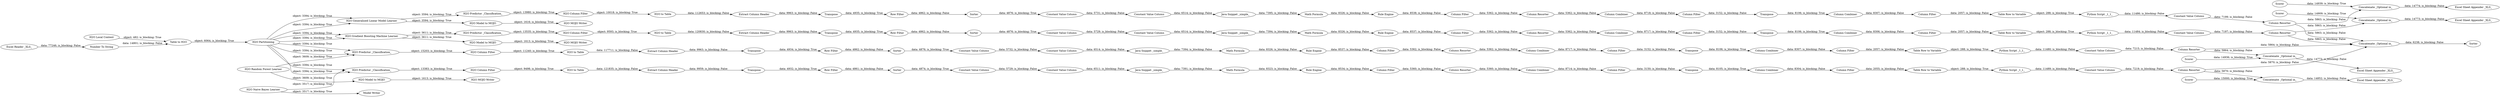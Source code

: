 digraph {
	"1701139511433388956_540" [label="Column Combiner"]
	"1701139511433388956_545" [label="Column Combiner"]
	"-532186398782038632_542" [label="Constant Value Column"]
	"-532186398782038632_550" [label="Table Row to Variable"]
	"171010702308967959_550" [label="Table Row to Variable"]
	"-5114018983727284446_555" [label="Constant Value Column"]
	"-1287311341413806108_536" [label=Transpose]
	"171010702308967959_538" [label=Sorter]
	"-532186398782038632_537" [label="Row Filter"]
	"-2734469725856298068_489" [label="H2O to Table"]
	"-532186398782038632_539" [label=Transpose]
	"5122855929554660134_496" [label="H2O Predictor _Classification_"]
	"-2734469725856298068_492" [label="H2O Model to MOJO"]
	"8644305577422430201_565" [label=Sorter]
	"8644305577422430201_477" [label="H2O Partitioning"]
	"7034268378524299700_555" [label="Constant Value Column"]
	"1701139511433388956_547" [label="Java Snippet _simple_"]
	"1927391631483462401_490" [label="H2O Predictor _Classification_"]
	"5122855929554660134_513" [label="Model Writer"]
	"1701139511433388956_543" [label="Column Resorter"]
	"171010702308967959_544" [label="Column Filter"]
	"-5800042291341538305_537" [label="Excel Sheet Appender _XLS_"]
	"171010702308967959_542" [label="Constant Value Column"]
	"-5114018983727284446_488" [label=Scorer]
	"-1287311341413806108_544" [label="Column Filter"]
	"-1287311341413806108_542" [label="Constant Value Column"]
	"1927391631483462401_491" [label="H2O MOJO Writer"]
	"171010702308967959_539" [label=Transpose]
	"-5114018983727284446_556" [label="Column Resorter"]
	"-5800042291341538305_509" [label="Concatenate _Optional in_"]
	"5122855929554660134_495" [label="H2O to Table"]
	"171010702308967959_551" [label="Column Filter"]
	"1701139511433388956_544" [label="Column Filter"]
	"8644305577422430201_563" [label="Concatenate _Optional in_"]
	"-532186398782038632_541" [label="Constant Value Column"]
	"-532186398782038632_551" [label="Column Filter"]
	"-1287311341413806108_548" [label="Rule Engine"]
	"-5114018983727284446_528" [label="Python Script _1_1_"]
	"171010702308967959_541" [label="Constant Value Column"]
	"171010702308967959_545" [label="Column Combiner"]
	"2781254096828095973_502" [label="H2O Column Filter"]
	"1701139511433388956_548" [label="Rule Engine"]
	"171010702308967959_536" [label=Transpose]
	"171010702308967959_537" [label="Row Filter"]
	"-1287311341413806108_546" [label="Math Formula"]
	"1927391631483462401_558" [label="H2O Random Forest Learner"]
	"-2734469725856298068_501" [label="H2O Column Filter"]
	"-5800042291341538305_556" [label="Column Resorter"]
	"-1287311341413806108_545" [label="Column Combiner"]
	"-1287311341413806108_543" [label="Column Resorter"]
	"8633583184118519378_555" [label="Constant Value Column"]
	"-532186398782038632_548" [label="Rule Engine"]
	"8644305577422430201_473" [label="H2O Local Context"]
	"-1287311341413806108_541" [label="Constant Value Column"]
	"2781254096828095973_561" [label="H2O Gradient Boosting Machine Learner"]
	"-532186398782038632_547" [label="Java Snippet _simple_"]
	"1701139511433388956_537" [label="Row Filter"]
	"-2734469725856298068_487" [label="H2O Generalized Linear Model Learner"]
	"-532186398782038632_540" [label="Column Combiner"]
	"-532186398782038632_549" [label="Column Filter"]
	"1927391631483462401_501" [label="H2O Column Filter"]
	"-1287311341413806108_538" [label=Sorter]
	"1927391631483462401_489" [label="H2O to Table"]
	"-5114018983727284446_509" [label="Concatenate _Optional in_"]
	"8633583184118519378_556" [label="Column Resorter"]
	"171010702308967959_549" [label="Column Filter"]
	"-1287311341413806108_547" [label="Java Snippet _simple_"]
	"1701139511433388956_542" [label="Constant Value Column"]
	"-2734469725856298068_491" [label="H2O MOJO Writer"]
	"7034268378524299700_509" [label="Concatenate _Optional in_"]
	"-5800042291341538305_555" [label="Constant Value Column"]
	"-1287311341413806108_535" [label="Extract Column Header"]
	"-532186398782038632_545" [label="Column Combiner"]
	"8633583184118519378_509" [label="Concatenate _Optional in_"]
	"171010702308967959_543" [label="Column Resorter"]
	"-532186398782038632_535" [label="Extract Column Header"]
	"-532186398782038632_536" [label=Transpose]
	"-1287311341413806108_537" [label="Row Filter"]
	"8633583184118519378_537" [label="Excel Sheet Appender _XLS_"]
	"-1287311341413806108_539" [label=Transpose]
	"-5800042291341538305_528" [label="Python Script _1_1_"]
	"7034268378524299700_537" [label="Excel Sheet Appender _XLS_"]
	"1701139511433388956_536" [label=Transpose]
	"8644305577422430201_475" [label="Excel Reader _XLS_"]
	"5122855929554660134_505" [label="H2O Column Filter"]
	"1701139511433388956_541" [label="Constant Value Column"]
	"2781254096828095973_486" [label="H2O to Table"]
	"8644305577422430201_476" [label="Number To String"]
	"1701139511433388956_535" [label="Extract Column Header"]
	"-532186398782038632_544" [label="Column Filter"]
	"171010702308967959_540" [label="Column Combiner"]
	"2781254096828095973_508" [label="H2O MOJO Writer"]
	"2781254096828095973_485" [label="H2O Predictor _Classification_"]
	"8644305577422430201_474" [label="Table to H2O"]
	"171010702308967959_546" [label="Math Formula"]
	"-5800042291341538305_488" [label=Scorer]
	"-5114018983727284446_537" [label="Excel Sheet Appender _XLS_"]
	"1701139511433388956_538" [label=Sorter]
	"8633583184118519378_488" [label=Scorer]
	"8633583184118519378_528" [label="Python Script _1_1_"]
	"-532186398782038632_543" [label="Column Resorter"]
	"-1287311341413806108_549" [label="Column Filter"]
	"171010702308967959_547" [label="Java Snippet _simple_"]
	"1927391631483462401_492" [label="H2O Model to MOJO"]
	"-2734469725856298068_490" [label="H2O Predictor _Classification_"]
	"1701139511433388956_551" [label="Column Filter"]
	"7034268378524299700_488" [label=Scorer]
	"5122855929554660134_493" [label="H2O Naive Bayes Learner"]
	"-532186398782038632_538" [label=Sorter]
	"171010702308967959_535" [label="Extract Column Header"]
	"2781254096828095973_507" [label="H2O Model to MOJO"]
	"-532186398782038632_546" [label="Math Formula"]
	"-1287311341413806108_540" [label="Column Combiner"]
	"-1287311341413806108_550" [label="Table Row to Variable"]
	"7034268378524299700_556" [label="Column Resorter"]
	"171010702308967959_548" [label="Rule Engine"]
	"1701139511433388956_539" [label=Transpose]
	"1701139511433388956_546" [label="Math Formula"]
	"1701139511433388956_550" [label="Table Row to Variable"]
	"7034268378524299700_528" [label="Python Script _1_1_"]
	"-1287311341413806108_551" [label="Column Filter"]
	"1701139511433388956_549" [label="Column Filter"]
	"-532186398782038632_535" -> "-532186398782038632_536" [label="data: 9963; is_blocking: False"]
	"8644305577422430201_477" -> "1927391631483462401_490" [label="object: 3394; is_blocking: True"]
	"-5800042291341538305_556" -> "8644305577422430201_563" [label="data: 5863; is_blocking: False"]
	"8644305577422430201_477" -> "-2734469725856298068_487" [label="object: 3394; is_blocking: True"]
	"171010702308967959_543" -> "171010702308967959_540" [label="data: 5362; is_blocking: False"]
	"7034268378524299700_488" -> "7034268378524299700_509" [label="data: 15000; is_blocking: True"]
	"-1287311341413806108_538" -> "-1287311341413806108_541" [label="data: 4876; is_blocking: True"]
	"8633583184118519378_488" -> "8633583184118519378_509" [label="data: 14909; is_blocking: True"]
	"-532186398782038632_551" -> "-532186398782038632_550" [label="data: 2057; is_blocking: False"]
	"-5114018983727284446_555" -> "-5114018983727284446_556" [label="data: 7215; is_blocking: False"]
	"8644305577422430201_563" -> "8644305577422430201_565" [label="data: 6238; is_blocking: False"]
	"1701139511433388956_542" -> "1701139511433388956_547" [label="data: 6511; is_blocking: False"]
	"7034268378524299700_556" -> "8644305577422430201_563" [label="data: 5870; is_blocking: False"]
	"1701139511433388956_548" -> "1701139511433388956_549" [label="data: 8534; is_blocking: False"]
	"-1287311341413806108_536" -> "-1287311341413806108_537" [label="data: 4935; is_blocking: True"]
	"-5114018983727284446_528" -> "-5114018983727284446_555" [label="data: 11480; is_blocking: False"]
	"1701139511433388956_540" -> "1701139511433388956_544" [label="data: 8714; is_blocking: False"]
	"1927391631483462401_492" -> "1927391631483462401_491" [label="object: 1613; is_blocking: True"]
	"1701139511433388956_547" -> "1701139511433388956_546" [label="data: 7391; is_blocking: False"]
	"-1287311341413806108_550" -> "-5800042291341538305_528" [label="object: 288; is_blocking: True"]
	"8644305577422430201_475" -> "8644305577422430201_476" [label="data: 77246; is_blocking: False"]
	"-1287311341413806108_543" -> "-1287311341413806108_540" [label="data: 5362; is_blocking: False"]
	"1701139511433388956_539" -> "1701139511433388956_545" [label="data: 8105; is_blocking: True"]
	"-2734469725856298068_487" -> "-2734469725856298068_492" [label="object: 3594; is_blocking: True"]
	"-1287311341413806108_544" -> "-1287311341413806108_539" [label="data: 3152; is_blocking: False"]
	"171010702308967959_548" -> "171010702308967959_549" [label="data: 8537; is_blocking: False"]
	"-1287311341413806108_541" -> "-1287311341413806108_542" [label="data: 5731; is_blocking: False"]
	"-2734469725856298068_492" -> "-2734469725856298068_491" [label="object: 1616; is_blocking: True"]
	"1701139511433388956_541" -> "1701139511433388956_542" [label="data: 5729; is_blocking: False"]
	"1927391631483462401_490" -> "1927391631483462401_501" [label="object: 15203; is_blocking: True"]
	"5122855929554660134_496" -> "5122855929554660134_505" [label="object: 13383; is_blocking: True"]
	"8633583184118519378_556" -> "8644305577422430201_563" [label="data: 5863; is_blocking: False"]
	"-5114018983727284446_509" -> "-5114018983727284446_537" [label="data: 14773; is_blocking: False"]
	"-1287311341413806108_539" -> "-1287311341413806108_545" [label="data: 8106; is_blocking: True"]
	"5122855929554660134_505" -> "5122855929554660134_495" [label="object: 9498; is_blocking: True"]
	"171010702308967959_549" -> "171010702308967959_543" [label="data: 5362; is_blocking: False"]
	"8644305577422430201_477" -> "5122855929554660134_496" [label="object: 3394; is_blocking: True"]
	"-5800042291341538305_509" -> "-5800042291341538305_537" [label="data: 14774; is_blocking: False"]
	"8644305577422430201_477" -> "2781254096828095973_561" [label="object: 3394; is_blocking: True"]
	"-2734469725856298068_487" -> "-2734469725856298068_490" [label="object: 3594; is_blocking: True"]
	"1927391631483462401_558" -> "1927391631483462401_490" [label="object: 3609; is_blocking: True"]
	"7034268378524299700_528" -> "7034268378524299700_555" [label="data: 11489; is_blocking: False"]
	"7034268378524299700_555" -> "7034268378524299700_556" [label="data: 7219; is_blocking: False"]
	"-532186398782038632_536" -> "-532186398782038632_537" [label="data: 4934; is_blocking: True"]
	"171010702308967959_545" -> "171010702308967959_551" [label="data: 8306; is_blocking: False"]
	"8633583184118519378_555" -> "8633583184118519378_556" [label="data: 7197; is_blocking: False"]
	"1701139511433388956_546" -> "1701139511433388956_548" [label="data: 8323; is_blocking: False"]
	"171010702308967959_539" -> "171010702308967959_545" [label="data: 8106; is_blocking: True"]
	"5122855929554660134_493" -> "5122855929554660134_513" [label="object: 3517; is_blocking: True"]
	"-2734469725856298068_490" -> "-2734469725856298068_501" [label="object: 13980; is_blocking: True"]
	"1701139511433388956_543" -> "1701139511433388956_540" [label="data: 5360; is_blocking: False"]
	"-5114018983727284446_556" -> "-5114018983727284446_509" [label="data: 5864; is_blocking: False"]
	"-532186398782038632_548" -> "-532186398782038632_549" [label="data: 8537; is_blocking: False"]
	"-532186398782038632_547" -> "-532186398782038632_546" [label="data: 7394; is_blocking: False"]
	"-532186398782038632_550" -> "-5114018983727284446_528" [label="object: 288; is_blocking: True"]
	"-1287311341413806108_542" -> "-1287311341413806108_547" [label="data: 6514; is_blocking: False"]
	"-5114018983727284446_556" -> "8644305577422430201_563" [label="data: 5864; is_blocking: False"]
	"-2734469725856298068_489" -> "-1287311341413806108_535" [label="data: 112653; is_blocking: False"]
	"171010702308967959_537" -> "171010702308967959_538" [label="data: 4862; is_blocking: False"]
	"-1287311341413806108_547" -> "-1287311341413806108_546" [label="data: 7395; is_blocking: False"]
	"-5800042291341538305_488" -> "-5800042291341538305_509" [label="data: 14939; is_blocking: True"]
	"2781254096828095973_561" -> "2781254096828095973_485" [label="object: 3611; is_blocking: True"]
	"5122855929554660134_495" -> "1701139511433388956_535" [label="data: 121835; is_blocking: False"]
	"8644305577422430201_477" -> "-2734469725856298068_487" [label="object: 3394; is_blocking: True"]
	"2781254096828095973_486" -> "171010702308967959_535" [label="data: 120830; is_blocking: False"]
	"1701139511433388956_545" -> "1701139511433388956_551" [label="data: 8304; is_blocking: False"]
	"-532186398782038632_549" -> "-532186398782038632_543" [label="data: 5362; is_blocking: False"]
	"7034268378524299700_556" -> "7034268378524299700_509" [label="data: 5870; is_blocking: False"]
	"171010702308967959_541" -> "171010702308967959_542" [label="data: 5729; is_blocking: False"]
	"-532186398782038632_538" -> "-532186398782038632_541" [label="data: 4876; is_blocking: True"]
	"-532186398782038632_541" -> "-532186398782038632_542" [label="data: 5732; is_blocking: False"]
	"171010702308967959_551" -> "171010702308967959_550" [label="data: 2057; is_blocking: False"]
	"-1287311341413806108_537" -> "-1287311341413806108_538" [label="data: 4862; is_blocking: False"]
	"1701139511433388956_551" -> "1701139511433388956_550" [label="data: 2055; is_blocking: False"]
	"8644305577422430201_477" -> "1927391631483462401_490" [label="object: 3394; is_blocking: True"]
	"1927391631483462401_501" -> "1927391631483462401_489" [label="object: 11240; is_blocking: True"]
	"171010702308967959_547" -> "171010702308967959_546" [label="data: 7394; is_blocking: False"]
	"2781254096828095973_502" -> "2781254096828095973_486" [label="object: 9593; is_blocking: True"]
	"171010702308967959_540" -> "171010702308967959_544" [label="data: 8717; is_blocking: False"]
	"-1287311341413806108_546" -> "-1287311341413806108_548" [label="data: 8326; is_blocking: False"]
	"-1287311341413806108_545" -> "-1287311341413806108_551" [label="data: 8307; is_blocking: False"]
	"2781254096828095973_561" -> "2781254096828095973_507" [label="object: 3611; is_blocking: True"]
	"-532186398782038632_542" -> "-532186398782038632_547" [label="data: 6514; is_blocking: False"]
	"-1287311341413806108_551" -> "-1287311341413806108_550" [label="data: 2057; is_blocking: False"]
	"171010702308967959_544" -> "171010702308967959_539" [label="data: 3152; is_blocking: False"]
	"8644305577422430201_473" -> "8644305577422430201_474" [label="object: 482; is_blocking: True"]
	"1701139511433388956_538" -> "1701139511433388956_541" [label="data: 4874; is_blocking: True"]
	"5122855929554660134_493" -> "5122855929554660134_496" [label="object: 3517; is_blocking: True"]
	"1927391631483462401_558" -> "1927391631483462401_492" [label="object: 3609; is_blocking: True"]
	"-5800042291341538305_528" -> "-5800042291341538305_555" [label="data: 11486; is_blocking: False"]
	"8633583184118519378_528" -> "8633583184118519378_555" [label="data: 11484; is_blocking: False"]
	"8633583184118519378_556" -> "8633583184118519378_509" [label="data: 5863; is_blocking: False"]
	"-1287311341413806108_540" -> "-1287311341413806108_544" [label="data: 8718; is_blocking: False"]
	"-5800042291341538305_556" -> "-5800042291341538305_509" [label="data: 5863; is_blocking: False"]
	"2781254096828095973_507" -> "2781254096828095973_508" [label="object: 1613; is_blocking: True"]
	"7034268378524299700_509" -> "7034268378524299700_537" [label="data: 14852; is_blocking: False"]
	"8633583184118519378_509" -> "8633583184118519378_537" [label="data: 14773; is_blocking: False"]
	"-532186398782038632_543" -> "-532186398782038632_540" [label="data: 5362; is_blocking: False"]
	"171010702308967959_542" -> "171010702308967959_547" [label="data: 6514; is_blocking: False"]
	"171010702308967959_538" -> "171010702308967959_541" [label="data: 4876; is_blocking: True"]
	"171010702308967959_546" -> "171010702308967959_548" [label="data: 8326; is_blocking: False"]
	"-5800042291341538305_555" -> "-5800042291341538305_556" [label="data: 7199; is_blocking: False"]
	"8644305577422430201_474" -> "8644305577422430201_477" [label="object: 6064; is_blocking: True"]
	"1701139511433388956_536" -> "1701139511433388956_537" [label="data: 4932; is_blocking: True"]
	"-532186398782038632_539" -> "-532186398782038632_545" [label="data: 8106; is_blocking: True"]
	"8644305577422430201_477" -> "2781254096828095973_561" [label="object: 3394; is_blocking: True"]
	"-532186398782038632_540" -> "-532186398782038632_544" [label="data: 8717; is_blocking: False"]
	"-532186398782038632_544" -> "-532186398782038632_539" [label="data: 3152; is_blocking: False"]
	"-2734469725856298068_501" -> "-2734469725856298068_489" [label="object: 10018; is_blocking: True"]
	"8644305577422430201_477" -> "5122855929554660134_496" [label="object: 3394; is_blocking: True"]
	"-1287311341413806108_549" -> "-1287311341413806108_543" [label="data: 5362; is_blocking: False"]
	"1701139511433388956_535" -> "1701139511433388956_536" [label="data: 9959; is_blocking: False"]
	"-1287311341413806108_535" -> "-1287311341413806108_536" [label="data: 9963; is_blocking: False"]
	"-532186398782038632_537" -> "-532186398782038632_538" [label="data: 4862; is_blocking: False"]
	"171010702308967959_550" -> "8633583184118519378_528" [label="object: 288; is_blocking: True"]
	"-532186398782038632_545" -> "-532186398782038632_551" [label="data: 8307; is_blocking: False"]
	"1701139511433388956_544" -> "1701139511433388956_539" [label="data: 3150; is_blocking: False"]
	"171010702308967959_535" -> "171010702308967959_536" [label="data: 9963; is_blocking: False"]
	"1701139511433388956_549" -> "1701139511433388956_543" [label="data: 5360; is_blocking: False"]
	"-1287311341413806108_548" -> "-1287311341413806108_549" [label="data: 8538; is_blocking: False"]
	"1701139511433388956_550" -> "7034268378524299700_528" [label="object: 288; is_blocking: True"]
	"1701139511433388956_537" -> "1701139511433388956_538" [label="data: 4861; is_blocking: False"]
	"8644305577422430201_476" -> "8644305577422430201_474" [label="data: 14801; is_blocking: False"]
	"171010702308967959_536" -> "171010702308967959_537" [label="data: 4935; is_blocking: True"]
	"1927391631483462401_489" -> "-532186398782038632_535" [label="data: 117711; is_blocking: False"]
	"-532186398782038632_546" -> "-532186398782038632_548" [label="data: 8326; is_blocking: False"]
	"-5114018983727284446_488" -> "-5114018983727284446_509" [label="data: 14936; is_blocking: True"]
	"2781254096828095973_485" -> "2781254096828095973_502" [label="object: 13535; is_blocking: True"]
	rankdir=LR
}
